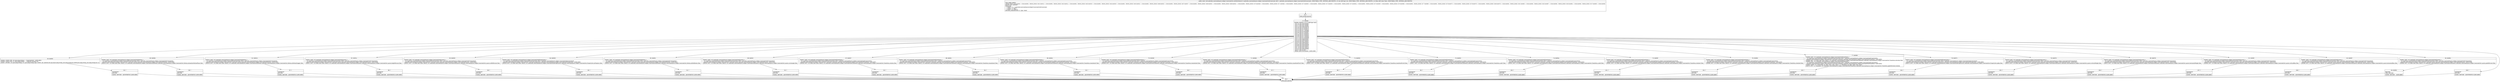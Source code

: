 digraph "CFG forandroidx.constraintlayout.widget.ConstraintSet.setDeltaValue(Landroidx\/constraintlayout\/widget\/ConstraintSet$Constraint;IF)V" {
Node_55 [shape=record,label="{55\:\ ?|MTH_ENTER_BLOCK\l}"];
Node_57 [shape=record,label="{57\:\ 0x0000|0x0000: SWITCH  (r3 I:?? A[D('type' int)])\l case 19: goto B:83:0x008c\l case 20: goto B:82:0x0087\l case 37: goto B:81:0x0082\l case 39: goto B:80:0x007d\l case 40: goto B:79:0x0078\l case 43: goto B:78:0x0073\l case 44: goto B:77:0x0069\l case 45: goto B:76:0x0064\l case 46: goto B:75:0x005f\l case 47: goto B:74:0x005a\l case 48: goto B:73:0x0055\l case 49: goto B:72:0x0050\l case 50: goto B:71:0x004b\l case 51: goto B:70:0x0046\l case 52: goto B:69:0x0041\l case 53: goto B:68:0x003c\l case 60: goto B:67:0x0037\l case 63: goto B:66:0x0032\l case 67: goto B:65:0x002c\l case 68: goto B:64:0x0026\l case 69: goto B:63:0x0020\l case 70: goto B:62:0x001a\l case 79: goto B:61:0x0014\l case 85: goto B:60:0x000e\l case 87: goto B:109:?\l default: goto B:58:0x0003  (LINE:4586)\l}"];
Node_58 [shape=record,label="{58\:\ 0x0003|0x0003: CONST_STR  (r0 I:java.lang.String) =  \"ConstraintSet\"  (LINE:4663)\l0x0005: CONST_STR  (r1 I:java.lang.String) =  \"Unknown attribute 0x\" \l0x0007: INVOKE  (r0 I:java.lang.String), (r1 I:java.lang.String) type: STATIC call: android.util.Log.w(java.lang.String, java.lang.String):int A[MD:(java.lang.String, java.lang.String):int (c)]\l}"];
Node_85 [shape=record,label="{85\:\ ?|SYNTHETIC\lRETURN\l|0x0091: RETURN   A[SYNTHETIC] (LINE:4666)\l}"];
Node_56 [shape=record,label="{56\:\ ?|MTH_EXIT_BLOCK\l}"];
Node_60 [shape=record,label="{60\:\ 0x000e|0x000e: IGET  (r0 I:androidx.constraintlayout.widget.ConstraintSet$Motion) = \l  (r2 I:androidx.constraintlayout.widget.ConstraintSet$Constraint A[D('c' androidx.constraintlayout.widget.ConstraintSet$Constraint)])\l androidx.constraintlayout.widget.ConstraintSet.Constraint.motion androidx.constraintlayout.widget.ConstraintSet$Motion  (LINE:4658)\l0x0010: IPUT  (r4 I:float A[D('value' float)]), (r0 I:androidx.constraintlayout.widget.ConstraintSet$Motion) androidx.constraintlayout.widget.ConstraintSet.Motion.mQuantizeMotionPhase float \l}"];
Node_86 [shape=record,label="{86\:\ ?|SYNTHETIC\lRETURN\l|0x0091: RETURN   A[SYNTHETIC] (LINE:4666)\l}"];
Node_61 [shape=record,label="{61\:\ 0x0014|0x0014: IGET  (r0 I:androidx.constraintlayout.widget.ConstraintSet$Motion) = \l  (r2 I:androidx.constraintlayout.widget.ConstraintSet$Constraint A[D('c' androidx.constraintlayout.widget.ConstraintSet$Constraint)])\l androidx.constraintlayout.widget.ConstraintSet.Constraint.motion androidx.constraintlayout.widget.ConstraintSet$Motion  (LINE:4655)\l0x0016: IPUT  (r4 I:float A[D('value' float)]), (r0 I:androidx.constraintlayout.widget.ConstraintSet$Motion) androidx.constraintlayout.widget.ConstraintSet.Motion.mMotionStagger float \l}"];
Node_87 [shape=record,label="{87\:\ ?|SYNTHETIC\lRETURN\l|0x0091: RETURN   A[SYNTHETIC] (LINE:4666)\l}"];
Node_62 [shape=record,label="{62\:\ 0x001a|0x001a: IGET  (r0 I:androidx.constraintlayout.widget.ConstraintSet$Layout) = \l  (r2 I:androidx.constraintlayout.widget.ConstraintSet$Constraint A[D('c' androidx.constraintlayout.widget.ConstraintSet$Constraint)])\l androidx.constraintlayout.widget.ConstraintSet.Constraint.layout androidx.constraintlayout.widget.ConstraintSet$Layout  (LINE:4646)\l0x001c: IPUT  (r4 I:float A[D('value' float)]), (r0 I:androidx.constraintlayout.widget.ConstraintSet$Layout) androidx.constraintlayout.widget.ConstraintSet.Layout.heightPercent float \l}"];
Node_88 [shape=record,label="{88\:\ ?|SYNTHETIC\lRETURN\l|0x0091: RETURN   A[SYNTHETIC] (LINE:4666)\l}"];
Node_63 [shape=record,label="{63\:\ 0x0020|0x0020: IGET  (r0 I:androidx.constraintlayout.widget.ConstraintSet$Layout) = \l  (r2 I:androidx.constraintlayout.widget.ConstraintSet$Constraint A[D('c' androidx.constraintlayout.widget.ConstraintSet$Constraint)])\l androidx.constraintlayout.widget.ConstraintSet.Constraint.layout androidx.constraintlayout.widget.ConstraintSet$Layout  (LINE:4643)\l0x0022: IPUT  (r4 I:float A[D('value' float)]), (r0 I:androidx.constraintlayout.widget.ConstraintSet$Layout) androidx.constraintlayout.widget.ConstraintSet.Layout.widthPercent float \l}"];
Node_89 [shape=record,label="{89\:\ ?|SYNTHETIC\lRETURN\l|0x0091: RETURN   A[SYNTHETIC] (LINE:4666)\l}"];
Node_64 [shape=record,label="{64\:\ 0x0026|0x0026: IGET  (r0 I:androidx.constraintlayout.widget.ConstraintSet$PropertySet) = \l  (r2 I:androidx.constraintlayout.widget.ConstraintSet$Constraint A[D('c' androidx.constraintlayout.widget.ConstraintSet$Constraint)])\l androidx.constraintlayout.widget.ConstraintSet.Constraint.propertySet androidx.constraintlayout.widget.ConstraintSet$PropertySet  (LINE:4649)\l0x0028: IPUT  (r4 I:float A[D('value' float)]), (r0 I:androidx.constraintlayout.widget.ConstraintSet$PropertySet) androidx.constraintlayout.widget.ConstraintSet.PropertySet.mProgress float \l}"];
Node_90 [shape=record,label="{90\:\ ?|SYNTHETIC\lRETURN\l|0x0091: RETURN   A[SYNTHETIC] (LINE:4666)\l}"];
Node_65 [shape=record,label="{65\:\ 0x002c|0x002c: IGET  (r0 I:androidx.constraintlayout.widget.ConstraintSet$Motion) = \l  (r2 I:androidx.constraintlayout.widget.ConstraintSet$Constraint A[D('c' androidx.constraintlayout.widget.ConstraintSet$Constraint)])\l androidx.constraintlayout.widget.ConstraintSet.Constraint.motion androidx.constraintlayout.widget.ConstraintSet$Motion  (LINE:4652)\l0x002e: IPUT  (r4 I:float A[D('value' float)]), (r0 I:androidx.constraintlayout.widget.ConstraintSet$Motion) androidx.constraintlayout.widget.ConstraintSet.Motion.mPathRotate float \l}"];
Node_91 [shape=record,label="{91\:\ ?|SYNTHETIC\lRETURN\l|0x0091: RETURN   A[SYNTHETIC] (LINE:4666)\l}"];
Node_66 [shape=record,label="{66\:\ 0x0032|0x0032: IGET  (r0 I:androidx.constraintlayout.widget.ConstraintSet$Layout) = \l  (r2 I:androidx.constraintlayout.widget.ConstraintSet$Constraint A[D('c' androidx.constraintlayout.widget.ConstraintSet$Constraint)])\l androidx.constraintlayout.widget.ConstraintSet.Constraint.layout androidx.constraintlayout.widget.ConstraintSet$Layout  (LINE:4591)\l0x0034: IPUT  (r4 I:float A[D('value' float)]), (r0 I:androidx.constraintlayout.widget.ConstraintSet$Layout) androidx.constraintlayout.widget.ConstraintSet.Layout.circleAngle float \l}"];
Node_92 [shape=record,label="{92\:\ ?|SYNTHETIC\lRETURN\l|0x0091: RETURN   A[SYNTHETIC] (LINE:4666)\l}"];
Node_67 [shape=record,label="{67\:\ 0x0037|0x0037: IGET  (r0 I:androidx.constraintlayout.widget.ConstraintSet$Transform) = \l  (r2 I:androidx.constraintlayout.widget.ConstraintSet$Constraint A[D('c' androidx.constraintlayout.widget.ConstraintSet$Constraint)])\l androidx.constraintlayout.widget.ConstraintSet.Constraint.transform androidx.constraintlayout.widget.ConstraintSet$Transform  (LINE:4607)\l0x0039: IPUT  (r4 I:float A[D('value' float)]), (r0 I:androidx.constraintlayout.widget.ConstraintSet$Transform) androidx.constraintlayout.widget.ConstraintSet.Transform.rotation float \l}"];
Node_93 [shape=record,label="{93\:\ ?|SYNTHETIC\lRETURN\l|0x0091: RETURN   A[SYNTHETIC] (LINE:4666)\l}"];
Node_68 [shape=record,label="{68\:\ 0x003c|0x003c: IGET  (r0 I:androidx.constraintlayout.widget.ConstraintSet$Transform) = \l  (r2 I:androidx.constraintlayout.widget.ConstraintSet$Constraint A[D('c' androidx.constraintlayout.widget.ConstraintSet$Constraint)])\l androidx.constraintlayout.widget.ConstraintSet.Constraint.transform androidx.constraintlayout.widget.ConstraintSet$Transform  (LINE:4634)\l0x003e: IPUT  (r4 I:float A[D('value' float)]), (r0 I:androidx.constraintlayout.widget.ConstraintSet$Transform) androidx.constraintlayout.widget.ConstraintSet.Transform.translationZ float \l}"];
Node_94 [shape=record,label="{94\:\ ?|SYNTHETIC\lRETURN\l|0x0091: RETURN   A[SYNTHETIC] (LINE:4666)\l}"];
Node_69 [shape=record,label="{69\:\ 0x0041|0x0041: IGET  (r0 I:androidx.constraintlayout.widget.ConstraintSet$Transform) = \l  (r2 I:androidx.constraintlayout.widget.ConstraintSet$Constraint A[D('c' androidx.constraintlayout.widget.ConstraintSet$Constraint)])\l androidx.constraintlayout.widget.ConstraintSet.Constraint.transform androidx.constraintlayout.widget.ConstraintSet$Transform  (LINE:4631)\l0x0043: IPUT  (r4 I:float A[D('value' float)]), (r0 I:androidx.constraintlayout.widget.ConstraintSet$Transform) androidx.constraintlayout.widget.ConstraintSet.Transform.translationY float \l}"];
Node_95 [shape=record,label="{95\:\ ?|SYNTHETIC\lRETURN\l|0x0091: RETURN   A[SYNTHETIC] (LINE:4666)\l}"];
Node_70 [shape=record,label="{70\:\ 0x0046|0x0046: IGET  (r0 I:androidx.constraintlayout.widget.ConstraintSet$Transform) = \l  (r2 I:androidx.constraintlayout.widget.ConstraintSet$Constraint A[D('c' androidx.constraintlayout.widget.ConstraintSet$Constraint)])\l androidx.constraintlayout.widget.ConstraintSet.Constraint.transform androidx.constraintlayout.widget.ConstraintSet$Transform  (LINE:4628)\l0x0048: IPUT  (r4 I:float A[D('value' float)]), (r0 I:androidx.constraintlayout.widget.ConstraintSet$Transform) androidx.constraintlayout.widget.ConstraintSet.Transform.translationX float \l}"];
Node_96 [shape=record,label="{96\:\ ?|SYNTHETIC\lRETURN\l|0x0091: RETURN   A[SYNTHETIC] (LINE:4666)\l}"];
Node_71 [shape=record,label="{71\:\ 0x004b|0x004b: IGET  (r0 I:androidx.constraintlayout.widget.ConstraintSet$Transform) = \l  (r2 I:androidx.constraintlayout.widget.ConstraintSet$Constraint A[D('c' androidx.constraintlayout.widget.ConstraintSet$Constraint)])\l androidx.constraintlayout.widget.ConstraintSet.Constraint.transform androidx.constraintlayout.widget.ConstraintSet$Transform  (LINE:4625)\l0x004d: IPUT  (r4 I:float A[D('value' float)]), (r0 I:androidx.constraintlayout.widget.ConstraintSet$Transform) androidx.constraintlayout.widget.ConstraintSet.Transform.transformPivotY float \l}"];
Node_97 [shape=record,label="{97\:\ ?|SYNTHETIC\lRETURN\l|0x0091: RETURN   A[SYNTHETIC] (LINE:4666)\l}"];
Node_72 [shape=record,label="{72\:\ 0x0050|0x0050: IGET  (r0 I:androidx.constraintlayout.widget.ConstraintSet$Transform) = \l  (r2 I:androidx.constraintlayout.widget.ConstraintSet$Constraint A[D('c' androidx.constraintlayout.widget.ConstraintSet$Constraint)])\l androidx.constraintlayout.widget.ConstraintSet.Constraint.transform androidx.constraintlayout.widget.ConstraintSet$Transform  (LINE:4622)\l0x0052: IPUT  (r4 I:float A[D('value' float)]), (r0 I:androidx.constraintlayout.widget.ConstraintSet$Transform) androidx.constraintlayout.widget.ConstraintSet.Transform.transformPivotX float \l}"];
Node_98 [shape=record,label="{98\:\ ?|SYNTHETIC\lRETURN\l|0x0091: RETURN   A[SYNTHETIC] (LINE:4666)\l}"];
Node_73 [shape=record,label="{73\:\ 0x0055|0x0055: IGET  (r0 I:androidx.constraintlayout.widget.ConstraintSet$Transform) = \l  (r2 I:androidx.constraintlayout.widget.ConstraintSet$Constraint A[D('c' androidx.constraintlayout.widget.ConstraintSet$Constraint)])\l androidx.constraintlayout.widget.ConstraintSet.Constraint.transform androidx.constraintlayout.widget.ConstraintSet$Transform  (LINE:4619)\l0x0057: IPUT  (r4 I:float A[D('value' float)]), (r0 I:androidx.constraintlayout.widget.ConstraintSet$Transform) androidx.constraintlayout.widget.ConstraintSet.Transform.scaleY float \l}"];
Node_99 [shape=record,label="{99\:\ ?|SYNTHETIC\lRETURN\l|0x0091: RETURN   A[SYNTHETIC] (LINE:4666)\l}"];
Node_74 [shape=record,label="{74\:\ 0x005a|0x005a: IGET  (r0 I:androidx.constraintlayout.widget.ConstraintSet$Transform) = \l  (r2 I:androidx.constraintlayout.widget.ConstraintSet$Constraint A[D('c' androidx.constraintlayout.widget.ConstraintSet$Constraint)])\l androidx.constraintlayout.widget.ConstraintSet.Constraint.transform androidx.constraintlayout.widget.ConstraintSet$Transform  (LINE:4616)\l0x005c: IPUT  (r4 I:float A[D('value' float)]), (r0 I:androidx.constraintlayout.widget.ConstraintSet$Transform) androidx.constraintlayout.widget.ConstraintSet.Transform.scaleX float \l}"];
Node_100 [shape=record,label="{100\:\ ?|SYNTHETIC\lRETURN\l|0x0091: RETURN   A[SYNTHETIC] (LINE:4666)\l}"];
Node_75 [shape=record,label="{75\:\ 0x005f|0x005f: IGET  (r0 I:androidx.constraintlayout.widget.ConstraintSet$Transform) = \l  (r2 I:androidx.constraintlayout.widget.ConstraintSet$Constraint A[D('c' androidx.constraintlayout.widget.ConstraintSet$Constraint)])\l androidx.constraintlayout.widget.ConstraintSet.Constraint.transform androidx.constraintlayout.widget.ConstraintSet$Transform  (LINE:4613)\l0x0061: IPUT  (r4 I:float A[D('value' float)]), (r0 I:androidx.constraintlayout.widget.ConstraintSet$Transform) androidx.constraintlayout.widget.ConstraintSet.Transform.rotationY float \l}"];
Node_101 [shape=record,label="{101\:\ ?|SYNTHETIC\lRETURN\l|0x0091: RETURN   A[SYNTHETIC] (LINE:4666)\l}"];
Node_76 [shape=record,label="{76\:\ 0x0064|0x0064: IGET  (r0 I:androidx.constraintlayout.widget.ConstraintSet$Transform) = \l  (r2 I:androidx.constraintlayout.widget.ConstraintSet$Constraint A[D('c' androidx.constraintlayout.widget.ConstraintSet$Constraint)])\l androidx.constraintlayout.widget.ConstraintSet.Constraint.transform androidx.constraintlayout.widget.ConstraintSet$Transform  (LINE:4610)\l0x0066: IPUT  (r4 I:float A[D('value' float)]), (r0 I:androidx.constraintlayout.widget.ConstraintSet$Transform) androidx.constraintlayout.widget.ConstraintSet.Transform.rotationX float \l}"];
Node_102 [shape=record,label="{102\:\ ?|SYNTHETIC\lRETURN\l|0x0091: RETURN   A[SYNTHETIC] (LINE:4666)\l}"];
Node_77 [shape=record,label="{77\:\ 0x0069|0x0069: IGET  (r0 I:androidx.constraintlayout.widget.ConstraintSet$Transform) = \l  (r2 I:androidx.constraintlayout.widget.ConstraintSet$Constraint A[D('c' androidx.constraintlayout.widget.ConstraintSet$Constraint)])\l androidx.constraintlayout.widget.ConstraintSet.Constraint.transform androidx.constraintlayout.widget.ConstraintSet$Transform  (LINE:4603)\l0x006b: IPUT  (r4 I:float A[D('value' float)]), (r0 I:androidx.constraintlayout.widget.ConstraintSet$Transform) androidx.constraintlayout.widget.ConstraintSet.Transform.elevation float \l0x006d: IGET  (r0 I:androidx.constraintlayout.widget.ConstraintSet$Transform) = \l  (r2 I:androidx.constraintlayout.widget.ConstraintSet$Constraint A[D('c' androidx.constraintlayout.widget.ConstraintSet$Constraint)])\l androidx.constraintlayout.widget.ConstraintSet.Constraint.transform androidx.constraintlayout.widget.ConstraintSet$Transform  (LINE:4604)\l0x006f: CONST  (r1 I:??[boolean, int, float, short, byte, char]) = (1 ??[boolean, int, float, short, byte, char]) \l0x0070: IPUT  (r1 I:boolean), (r0 I:androidx.constraintlayout.widget.ConstraintSet$Transform) androidx.constraintlayout.widget.ConstraintSet.Transform.applyElevation boolean \l}"];
Node_103 [shape=record,label="{103\:\ ?|SYNTHETIC\lRETURN\l|0x0091: RETURN   A[SYNTHETIC] (LINE:4666)\l}"];
Node_78 [shape=record,label="{78\:\ 0x0073|0x0073: IGET  (r0 I:androidx.constraintlayout.widget.ConstraintSet$PropertySet) = \l  (r2 I:androidx.constraintlayout.widget.ConstraintSet$Constraint A[D('c' androidx.constraintlayout.widget.ConstraintSet$Constraint)])\l androidx.constraintlayout.widget.ConstraintSet.Constraint.propertySet androidx.constraintlayout.widget.ConstraintSet$PropertySet  (LINE:4600)\l0x0075: IPUT  (r4 I:float A[D('value' float)]), (r0 I:androidx.constraintlayout.widget.ConstraintSet$PropertySet) androidx.constraintlayout.widget.ConstraintSet.PropertySet.alpha float \l}"];
Node_104 [shape=record,label="{104\:\ ?|SYNTHETIC\lRETURN\l|0x0091: RETURN   A[SYNTHETIC] (LINE:4666)\l}"];
Node_79 [shape=record,label="{79\:\ 0x0078|0x0078: IGET  (r0 I:androidx.constraintlayout.widget.ConstraintSet$Layout) = \l  (r2 I:androidx.constraintlayout.widget.ConstraintSet$Constraint A[D('c' androidx.constraintlayout.widget.ConstraintSet$Constraint)])\l androidx.constraintlayout.widget.ConstraintSet.Constraint.layout androidx.constraintlayout.widget.ConstraintSet$Layout  (LINE:4637)\l0x007a: IPUT  (r4 I:float A[D('value' float)]), (r0 I:androidx.constraintlayout.widget.ConstraintSet$Layout) androidx.constraintlayout.widget.ConstraintSet.Layout.verticalWeight float \l}"];
Node_105 [shape=record,label="{105\:\ ?|SYNTHETIC\lRETURN\l|0x0091: RETURN   A[SYNTHETIC] (LINE:4666)\l}"];
Node_80 [shape=record,label="{80\:\ 0x007d|0x007d: IGET  (r0 I:androidx.constraintlayout.widget.ConstraintSet$Layout) = \l  (r2 I:androidx.constraintlayout.widget.ConstraintSet$Constraint A[D('c' androidx.constraintlayout.widget.ConstraintSet$Constraint)])\l androidx.constraintlayout.widget.ConstraintSet.Constraint.layout androidx.constraintlayout.widget.ConstraintSet$Layout  (LINE:4640)\l0x007f: IPUT  (r4 I:float A[D('value' float)]), (r0 I:androidx.constraintlayout.widget.ConstraintSet$Layout) androidx.constraintlayout.widget.ConstraintSet.Layout.horizontalWeight float \l}"];
Node_106 [shape=record,label="{106\:\ ?|SYNTHETIC\lRETURN\l|0x0091: RETURN   A[SYNTHETIC] (LINE:4666)\l}"];
Node_81 [shape=record,label="{81\:\ 0x0082|0x0082: IGET  (r0 I:androidx.constraintlayout.widget.ConstraintSet$Layout) = \l  (r2 I:androidx.constraintlayout.widget.ConstraintSet$Constraint A[D('c' androidx.constraintlayout.widget.ConstraintSet$Constraint)])\l androidx.constraintlayout.widget.ConstraintSet.Constraint.layout androidx.constraintlayout.widget.ConstraintSet$Layout  (LINE:4597)\l0x0084: IPUT  (r4 I:float A[D('value' float)]), (r0 I:androidx.constraintlayout.widget.ConstraintSet$Layout) androidx.constraintlayout.widget.ConstraintSet.Layout.verticalBias float \l}"];
Node_107 [shape=record,label="{107\:\ ?|SYNTHETIC\lRETURN\l|0x0091: RETURN   A[SYNTHETIC] (LINE:4666)\l}"];
Node_82 [shape=record,label="{82\:\ 0x0087|0x0087: IGET  (r0 I:androidx.constraintlayout.widget.ConstraintSet$Layout) = \l  (r2 I:androidx.constraintlayout.widget.ConstraintSet$Constraint A[D('c' androidx.constraintlayout.widget.ConstraintSet$Constraint)])\l androidx.constraintlayout.widget.ConstraintSet.Constraint.layout androidx.constraintlayout.widget.ConstraintSet$Layout  (LINE:4594)\l0x0089: IPUT  (r4 I:float A[D('value' float)]), (r0 I:androidx.constraintlayout.widget.ConstraintSet$Layout) androidx.constraintlayout.widget.ConstraintSet.Layout.horizontalBias float \l}"];
Node_108 [shape=record,label="{108\:\ ?|SYNTHETIC\lRETURN\l|0x0091: RETURN   A[SYNTHETIC] (LINE:4666)\l}"];
Node_83 [shape=record,label="{83\:\ 0x008c|0x008c: IGET  (r0 I:androidx.constraintlayout.widget.ConstraintSet$Layout) = \l  (r2 I:androidx.constraintlayout.widget.ConstraintSet$Constraint A[D('c' androidx.constraintlayout.widget.ConstraintSet$Constraint)])\l androidx.constraintlayout.widget.ConstraintSet.Constraint.layout androidx.constraintlayout.widget.ConstraintSet$Layout  (LINE:4588)\l0x008e: IPUT  (r4 I:float A[D('value' float)]), (r0 I:androidx.constraintlayout.widget.ConstraintSet$Layout) androidx.constraintlayout.widget.ConstraintSet.Layout.guidePercent float \l}"];
Node_84 [shape=record,label="{84\:\ 0x0091|RETURN\lORIG_RETURN\l|0x0091: RETURN    (LINE:4666)\l}"];
Node_109 [shape=record,label="{109\:\ ?|SYNTHETIC\lRETURN\l|0x0091: RETURN   A[SYNTHETIC] (LINE:4666)\l}"];
MethodNode[shape=record,label="{public static void androidx.constraintlayout.widget.ConstraintSet.setDeltaValue((r2 I:androidx.constraintlayout.widget.ConstraintSet$Constraint A[D('c' androidx.constraintlayout.widget.ConstraintSet$Constraint), IMMUTABLE_TYPE, METHOD_ARGUMENT]), (r3 I:int A[D('type' int), IMMUTABLE_TYPE, METHOD_ARGUMENT]), (r4 I:float A[D('value' float), IMMUTABLE_TYPE, METHOD_ARGUMENT]))  | USE_LINES_HINTS\lCROSS_EDGE: B:60:0x000e \-\> B:84:0x0091, CROSS_EDGE: B:61:0x0014 \-\> B:84:0x0091, CROSS_EDGE: B:62:0x001a \-\> B:84:0x0091, CROSS_EDGE: B:63:0x0020 \-\> B:84:0x0091, CROSS_EDGE: B:64:0x0026 \-\> B:84:0x0091, CROSS_EDGE: B:65:0x002c \-\> B:84:0x0091, CROSS_EDGE: B:66:0x0032 \-\> B:84:0x0091, CROSS_EDGE: B:67:0x0037 \-\> B:84:0x0091, CROSS_EDGE: B:68:0x003c \-\> B:84:0x0091, CROSS_EDGE: B:69:0x0041 \-\> B:84:0x0091, CROSS_EDGE: B:70:0x0046 \-\> B:84:0x0091, CROSS_EDGE: B:71:0x004b \-\> B:84:0x0091, CROSS_EDGE: B:72:0x0050 \-\> B:84:0x0091, CROSS_EDGE: B:73:0x0055 \-\> B:84:0x0091, CROSS_EDGE: B:74:0x005a \-\> B:84:0x0091, CROSS_EDGE: B:75:0x005f \-\> B:84:0x0091, CROSS_EDGE: B:76:0x0064 \-\> B:84:0x0091, CROSS_EDGE: B:77:0x0069 \-\> B:84:0x0091, CROSS_EDGE: B:78:0x0073 \-\> B:84:0x0091, CROSS_EDGE: B:79:0x0078 \-\> B:84:0x0091, CROSS_EDGE: B:80:0x007d \-\> B:84:0x0091, CROSS_EDGE: B:81:0x0082 \-\> B:84:0x0091, CROSS_EDGE: B:82:0x0087 \-\> B:84:0x0091, CROSS_EDGE: B:83:0x008c \-\> B:84:0x0091, CROSS_EDGE: B:57:0x0000 \-\> B:84:0x0091\lINLINE_NOT_NEEDED\lDebug Info:\l  \-1 \-0x00f7: r2 'c' Landroidx\/constraintlayout\/widget\/ConstraintSet$Constraint;\l  \-1 \-0x00f7: r3 'type' I\l  \-1 \-0x00f7: r4 'value' F\lMETHOD_PARAMETERS: [c, type, value]\l}"];
MethodNode -> Node_55;Node_55 -> Node_57;
Node_57 -> Node_58;
Node_57 -> Node_60;
Node_57 -> Node_61;
Node_57 -> Node_62;
Node_57 -> Node_63;
Node_57 -> Node_64;
Node_57 -> Node_65;
Node_57 -> Node_66;
Node_57 -> Node_67;
Node_57 -> Node_68;
Node_57 -> Node_69;
Node_57 -> Node_70;
Node_57 -> Node_71;
Node_57 -> Node_72;
Node_57 -> Node_73;
Node_57 -> Node_74;
Node_57 -> Node_75;
Node_57 -> Node_76;
Node_57 -> Node_77;
Node_57 -> Node_78;
Node_57 -> Node_79;
Node_57 -> Node_80;
Node_57 -> Node_81;
Node_57 -> Node_82;
Node_57 -> Node_83;
Node_57 -> Node_109;
Node_58 -> Node_85;
Node_85 -> Node_56;
Node_60 -> Node_86;
Node_86 -> Node_56;
Node_61 -> Node_87;
Node_87 -> Node_56;
Node_62 -> Node_88;
Node_88 -> Node_56;
Node_63 -> Node_89;
Node_89 -> Node_56;
Node_64 -> Node_90;
Node_90 -> Node_56;
Node_65 -> Node_91;
Node_91 -> Node_56;
Node_66 -> Node_92;
Node_92 -> Node_56;
Node_67 -> Node_93;
Node_93 -> Node_56;
Node_68 -> Node_94;
Node_94 -> Node_56;
Node_69 -> Node_95;
Node_95 -> Node_56;
Node_70 -> Node_96;
Node_96 -> Node_56;
Node_71 -> Node_97;
Node_97 -> Node_56;
Node_72 -> Node_98;
Node_98 -> Node_56;
Node_73 -> Node_99;
Node_99 -> Node_56;
Node_74 -> Node_100;
Node_100 -> Node_56;
Node_75 -> Node_101;
Node_101 -> Node_56;
Node_76 -> Node_102;
Node_102 -> Node_56;
Node_77 -> Node_103;
Node_103 -> Node_56;
Node_78 -> Node_104;
Node_104 -> Node_56;
Node_79 -> Node_105;
Node_105 -> Node_56;
Node_80 -> Node_106;
Node_106 -> Node_56;
Node_81 -> Node_107;
Node_107 -> Node_56;
Node_82 -> Node_108;
Node_108 -> Node_56;
Node_83 -> Node_84;
Node_84 -> Node_56;
Node_109 -> Node_56;
}

